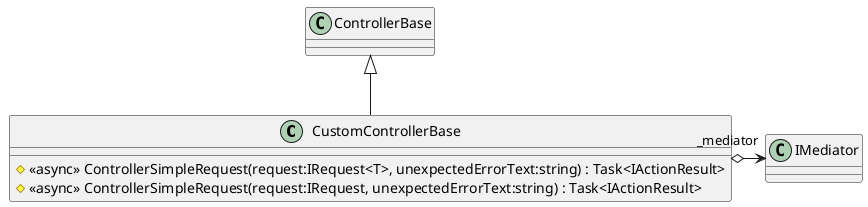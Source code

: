 @startuml
class CustomControllerBase {
    # <<async>> ControllerSimpleRequest(request:IRequest<T>, unexpectedErrorText:string) : Task<IActionResult>
    # <<async>> ControllerSimpleRequest(request:IRequest, unexpectedErrorText:string) : Task<IActionResult>
}
ControllerBase <|-- CustomControllerBase
CustomControllerBase o-> "_mediator" IMediator
@enduml
